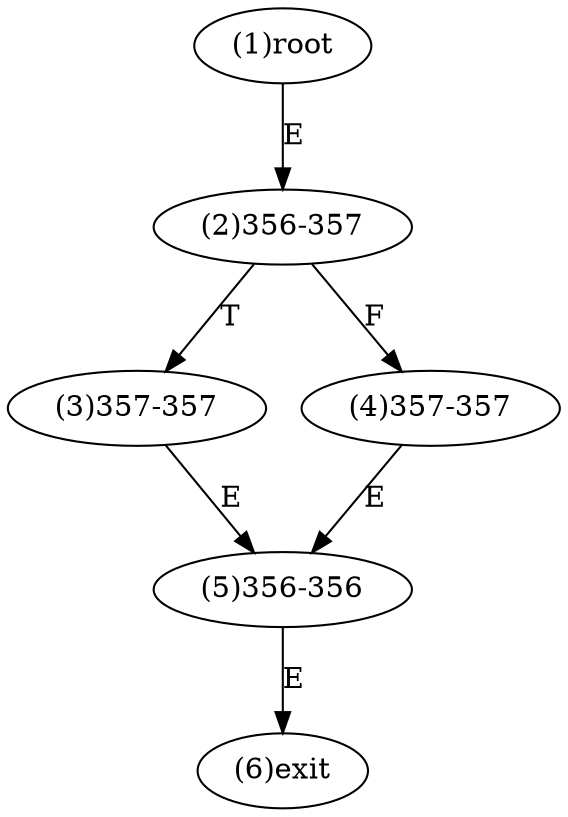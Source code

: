 digraph "" { 
1[ label="(1)root"];
2[ label="(2)356-357"];
3[ label="(3)357-357"];
4[ label="(4)357-357"];
5[ label="(5)356-356"];
6[ label="(6)exit"];
1->2[ label="E"];
2->4[ label="F"];
2->3[ label="T"];
3->5[ label="E"];
4->5[ label="E"];
5->6[ label="E"];
}